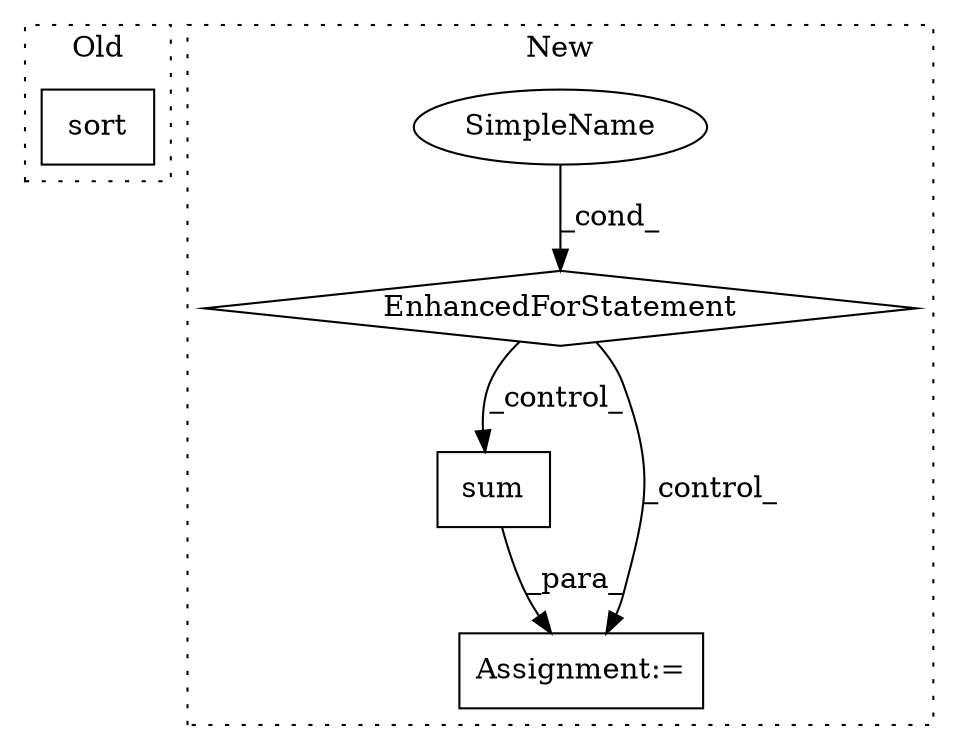 digraph G {
subgraph cluster0 {
1 [label="sort" a="32" s="343,355" l="5,1" shape="box"];
label = "Old";
style="dotted";
}
subgraph cluster1 {
2 [label="sum" a="32" s="522,607" l="4,1" shape="box"];
3 [label="Assignment:=" a="7" s="514" l="1" shape="box"];
4 [label="EnhancedForStatement" a="70" s="397,462" l="53,2" shape="diamond"];
5 [label="SimpleName" a="42" s="454" l="1" shape="ellipse"];
label = "New";
style="dotted";
}
2 -> 3 [label="_para_"];
4 -> 3 [label="_control_"];
4 -> 2 [label="_control_"];
5 -> 4 [label="_cond_"];
}